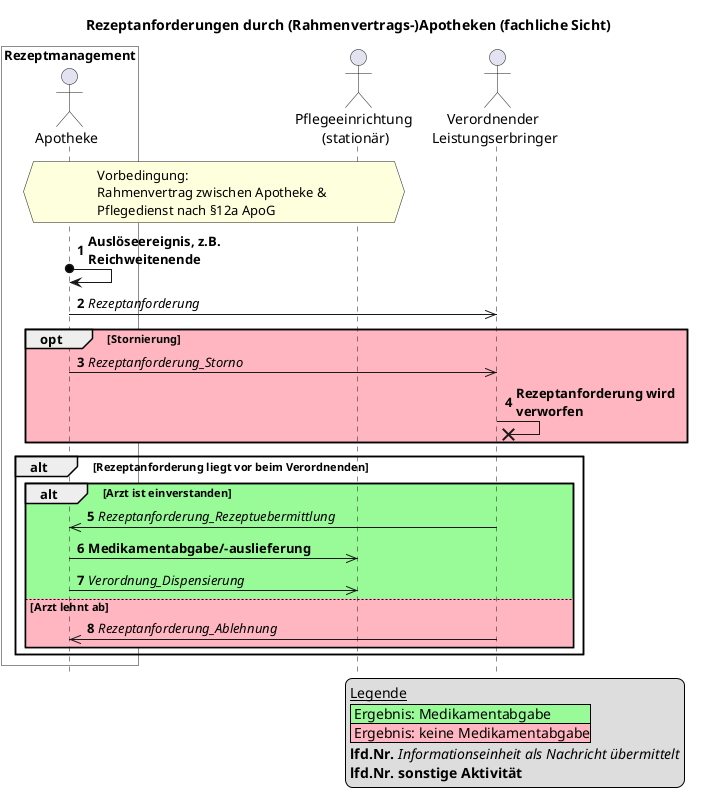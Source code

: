 @startuml


skinparam maxMessageSize 200

box "Rezeptmanagement" #White
    actor Apotheke
end box
actor "Pflegeeinrichtung \n(stationär)" as Pflegeeinrichtung
actor "Verordnender \nLeistungserbringer" as Arztpraxis

title Rezeptanforderungen durch (Rahmenvertrags-)Apotheken (fachliche Sicht)
hide footbox
autonumber

legend bottom right
    __Legende__
    |<#PaleGreen> Ergebnis: Medikamentabgabe|
    |<#LightPink> Ergebnis: keine Medikamentabgabe|
    **lfd.Nr.** //Informationseinheit als Nachricht übermittelt//
    **lfd.Nr.** **sonstige Aktivität**
endlegend

hnote over Apotheke, Pflegeeinrichtung
    Vorbedingung:
    Rahmenvertrag zwischen Apotheke & 
    Pflegedienst nach §12a ApoG
end hnote

Apotheke o-> Apotheke: **Auslöseereignis, z.B.** \n**Reichweitenende**
Apotheke ->> Arztpraxis: //Rezeptanforderung//

opt #LightPink Stornierung
    Apotheke ->> Arztpraxis: //Rezeptanforderung_Storno//
    Arztpraxis ->x Arztpraxis: **Rezeptanforderung wird verworfen**
end

alt Rezeptanforderung liegt vor beim Verordnenden
    alt #PaleGreen Arzt ist einverstanden 
        Arztpraxis ->> Apotheke: //Rezeptanforderung_Rezeptuebermittlung//
        Apotheke ->> Pflegeeinrichtung: **Medikamentabgabe/-auslieferung**
        Apotheke ->> Pflegeeinrichtung: //Verordnung_Dispensierung//

    else #LightPink Arzt lehnt ab
        Arztpraxis ->> Apotheke: //Rezeptanforderung_Ablehnung//
    end
end

@enduml